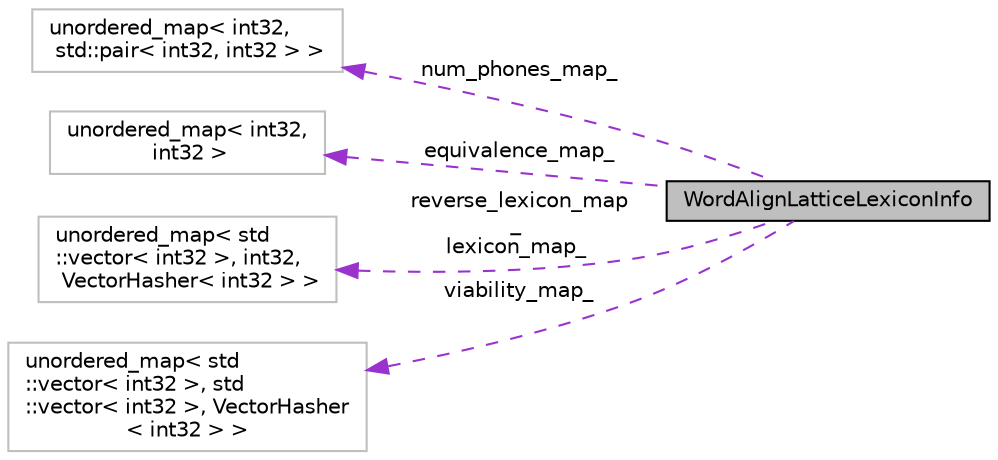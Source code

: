 digraph "WordAlignLatticeLexiconInfo"
{
  edge [fontname="Helvetica",fontsize="10",labelfontname="Helvetica",labelfontsize="10"];
  node [fontname="Helvetica",fontsize="10",shape=record];
  rankdir="LR";
  Node1 [label="WordAlignLatticeLexiconInfo",height=0.2,width=0.4,color="black", fillcolor="grey75", style="filled", fontcolor="black"];
  Node2 -> Node1 [dir="back",color="darkorchid3",fontsize="10",style="dashed",label=" num_phones_map_" ,fontname="Helvetica"];
  Node2 [label="unordered_map\< int32,\l std::pair\< int32, int32 \> \>",height=0.2,width=0.4,color="grey75", fillcolor="white", style="filled"];
  Node3 -> Node1 [dir="back",color="darkorchid3",fontsize="10",style="dashed",label=" equivalence_map_" ,fontname="Helvetica"];
  Node3 [label="unordered_map\< int32,\l int32 \>",height=0.2,width=0.4,color="grey75", fillcolor="white", style="filled"];
  Node4 -> Node1 [dir="back",color="darkorchid3",fontsize="10",style="dashed",label=" reverse_lexicon_map\l_\nlexicon_map_" ,fontname="Helvetica"];
  Node4 [label="unordered_map\< std\l::vector\< int32 \>, int32,\l VectorHasher\< int32 \> \>",height=0.2,width=0.4,color="grey75", fillcolor="white", style="filled"];
  Node5 -> Node1 [dir="back",color="darkorchid3",fontsize="10",style="dashed",label=" viability_map_" ,fontname="Helvetica"];
  Node5 [label="unordered_map\< std\l::vector\< int32 \>, std\l::vector\< int32 \>, VectorHasher\l\< int32 \> \>",height=0.2,width=0.4,color="grey75", fillcolor="white", style="filled"];
}

